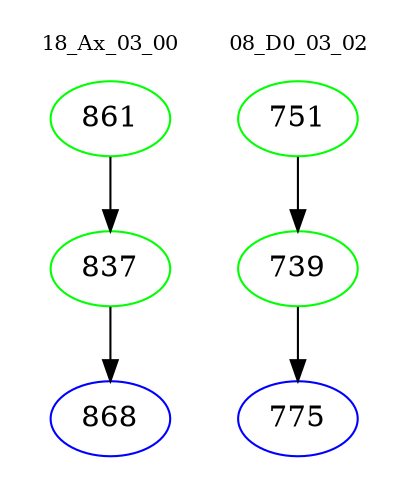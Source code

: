 digraph{
subgraph cluster_0 {
color = white
label = "18_Ax_03_00";
fontsize=10;
T0_861 [label="861", color="green"]
T0_861 -> T0_837 [color="black"]
T0_837 [label="837", color="green"]
T0_837 -> T0_868 [color="black"]
T0_868 [label="868", color="blue"]
}
subgraph cluster_1 {
color = white
label = "08_D0_03_02";
fontsize=10;
T1_751 [label="751", color="green"]
T1_751 -> T1_739 [color="black"]
T1_739 [label="739", color="green"]
T1_739 -> T1_775 [color="black"]
T1_775 [label="775", color="blue"]
}
}
